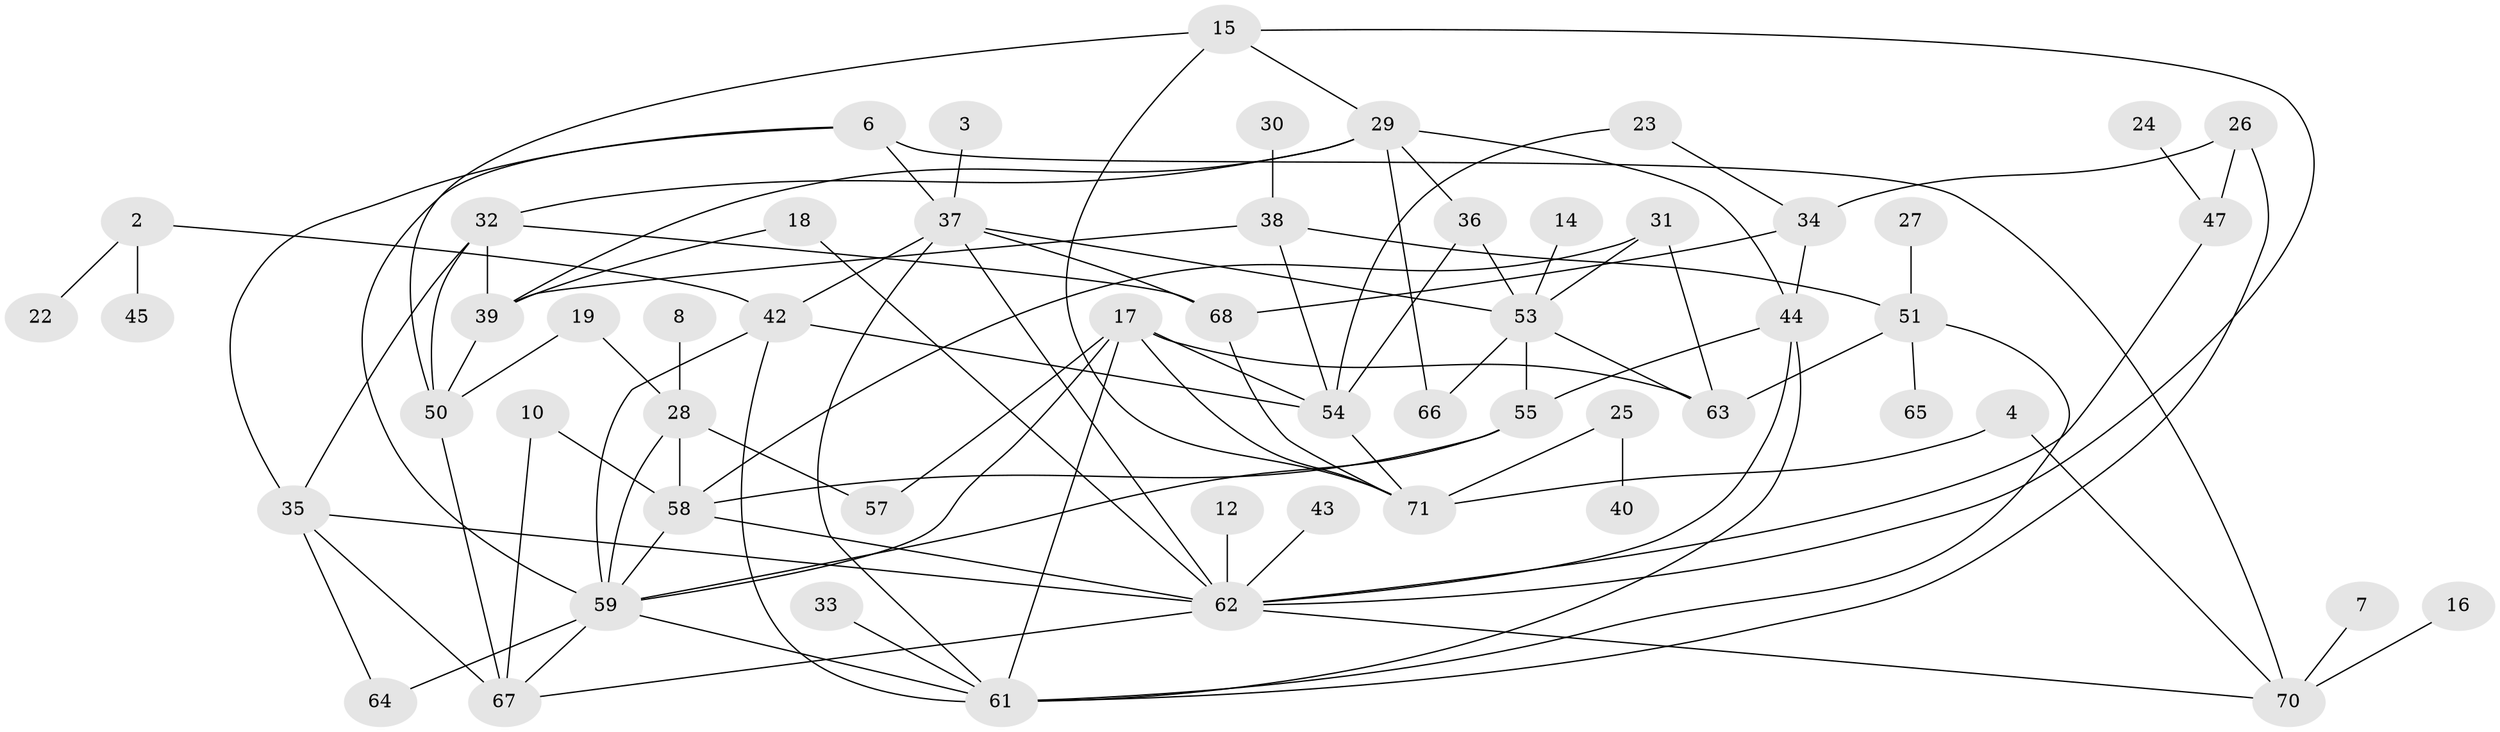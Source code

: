 // original degree distribution, {3: 0.21830985915492956, 4: 0.16901408450704225, 1: 0.20422535211267606, 0: 0.1056338028169014, 2: 0.21830985915492956, 5: 0.04929577464788732, 6: 0.028169014084507043, 7: 0.007042253521126761}
// Generated by graph-tools (version 1.1) at 2025/49/03/09/25 03:49:04]
// undirected, 56 vertices, 99 edges
graph export_dot {
graph [start="1"]
  node [color=gray90,style=filled];
  2;
  3;
  4;
  6;
  7;
  8;
  10;
  12;
  14;
  15;
  16;
  17;
  18;
  19;
  22;
  23;
  24;
  25;
  26;
  27;
  28;
  29;
  30;
  31;
  32;
  33;
  34;
  35;
  36;
  37;
  38;
  39;
  40;
  42;
  43;
  44;
  45;
  47;
  50;
  51;
  53;
  54;
  55;
  57;
  58;
  59;
  61;
  62;
  63;
  64;
  65;
  66;
  67;
  68;
  70;
  71;
  2 -- 22 [weight=1.0];
  2 -- 42 [weight=1.0];
  2 -- 45 [weight=1.0];
  3 -- 37 [weight=1.0];
  4 -- 70 [weight=1.0];
  4 -- 71 [weight=1.0];
  6 -- 35 [weight=1.0];
  6 -- 37 [weight=1.0];
  6 -- 59 [weight=1.0];
  6 -- 70 [weight=2.0];
  7 -- 70 [weight=1.0];
  8 -- 28 [weight=1.0];
  10 -- 58 [weight=1.0];
  10 -- 67 [weight=1.0];
  12 -- 62 [weight=1.0];
  14 -- 53 [weight=1.0];
  15 -- 29 [weight=1.0];
  15 -- 50 [weight=1.0];
  15 -- 62 [weight=1.0];
  15 -- 71 [weight=1.0];
  16 -- 70 [weight=1.0];
  17 -- 54 [weight=1.0];
  17 -- 57 [weight=1.0];
  17 -- 59 [weight=1.0];
  17 -- 61 [weight=1.0];
  17 -- 63 [weight=1.0];
  17 -- 71 [weight=1.0];
  18 -- 39 [weight=1.0];
  18 -- 62 [weight=1.0];
  19 -- 28 [weight=1.0];
  19 -- 50 [weight=2.0];
  23 -- 34 [weight=1.0];
  23 -- 54 [weight=1.0];
  24 -- 47 [weight=1.0];
  25 -- 40 [weight=1.0];
  25 -- 71 [weight=1.0];
  26 -- 34 [weight=1.0];
  26 -- 47 [weight=1.0];
  26 -- 61 [weight=1.0];
  27 -- 51 [weight=1.0];
  28 -- 57 [weight=1.0];
  28 -- 58 [weight=1.0];
  28 -- 59 [weight=1.0];
  29 -- 32 [weight=1.0];
  29 -- 36 [weight=1.0];
  29 -- 39 [weight=1.0];
  29 -- 44 [weight=1.0];
  29 -- 66 [weight=1.0];
  30 -- 38 [weight=1.0];
  31 -- 53 [weight=1.0];
  31 -- 58 [weight=1.0];
  31 -- 63 [weight=1.0];
  32 -- 35 [weight=1.0];
  32 -- 39 [weight=1.0];
  32 -- 50 [weight=1.0];
  32 -- 68 [weight=1.0];
  33 -- 61 [weight=1.0];
  34 -- 44 [weight=1.0];
  34 -- 68 [weight=1.0];
  35 -- 62 [weight=1.0];
  35 -- 64 [weight=1.0];
  35 -- 67 [weight=1.0];
  36 -- 53 [weight=1.0];
  36 -- 54 [weight=2.0];
  37 -- 42 [weight=1.0];
  37 -- 53 [weight=1.0];
  37 -- 61 [weight=1.0];
  37 -- 62 [weight=1.0];
  37 -- 68 [weight=1.0];
  38 -- 39 [weight=1.0];
  38 -- 51 [weight=1.0];
  38 -- 54 [weight=1.0];
  39 -- 50 [weight=1.0];
  42 -- 54 [weight=1.0];
  42 -- 59 [weight=1.0];
  42 -- 61 [weight=1.0];
  43 -- 62 [weight=1.0];
  44 -- 55 [weight=1.0];
  44 -- 61 [weight=1.0];
  44 -- 62 [weight=1.0];
  47 -- 62 [weight=1.0];
  50 -- 67 [weight=1.0];
  51 -- 61 [weight=1.0];
  51 -- 63 [weight=1.0];
  51 -- 65 [weight=1.0];
  53 -- 55 [weight=1.0];
  53 -- 63 [weight=1.0];
  53 -- 66 [weight=1.0];
  54 -- 71 [weight=1.0];
  55 -- 58 [weight=1.0];
  55 -- 59 [weight=1.0];
  58 -- 59 [weight=1.0];
  58 -- 62 [weight=1.0];
  59 -- 61 [weight=1.0];
  59 -- 64 [weight=1.0];
  59 -- 67 [weight=1.0];
  62 -- 67 [weight=1.0];
  62 -- 70 [weight=1.0];
  68 -- 71 [weight=1.0];
}
